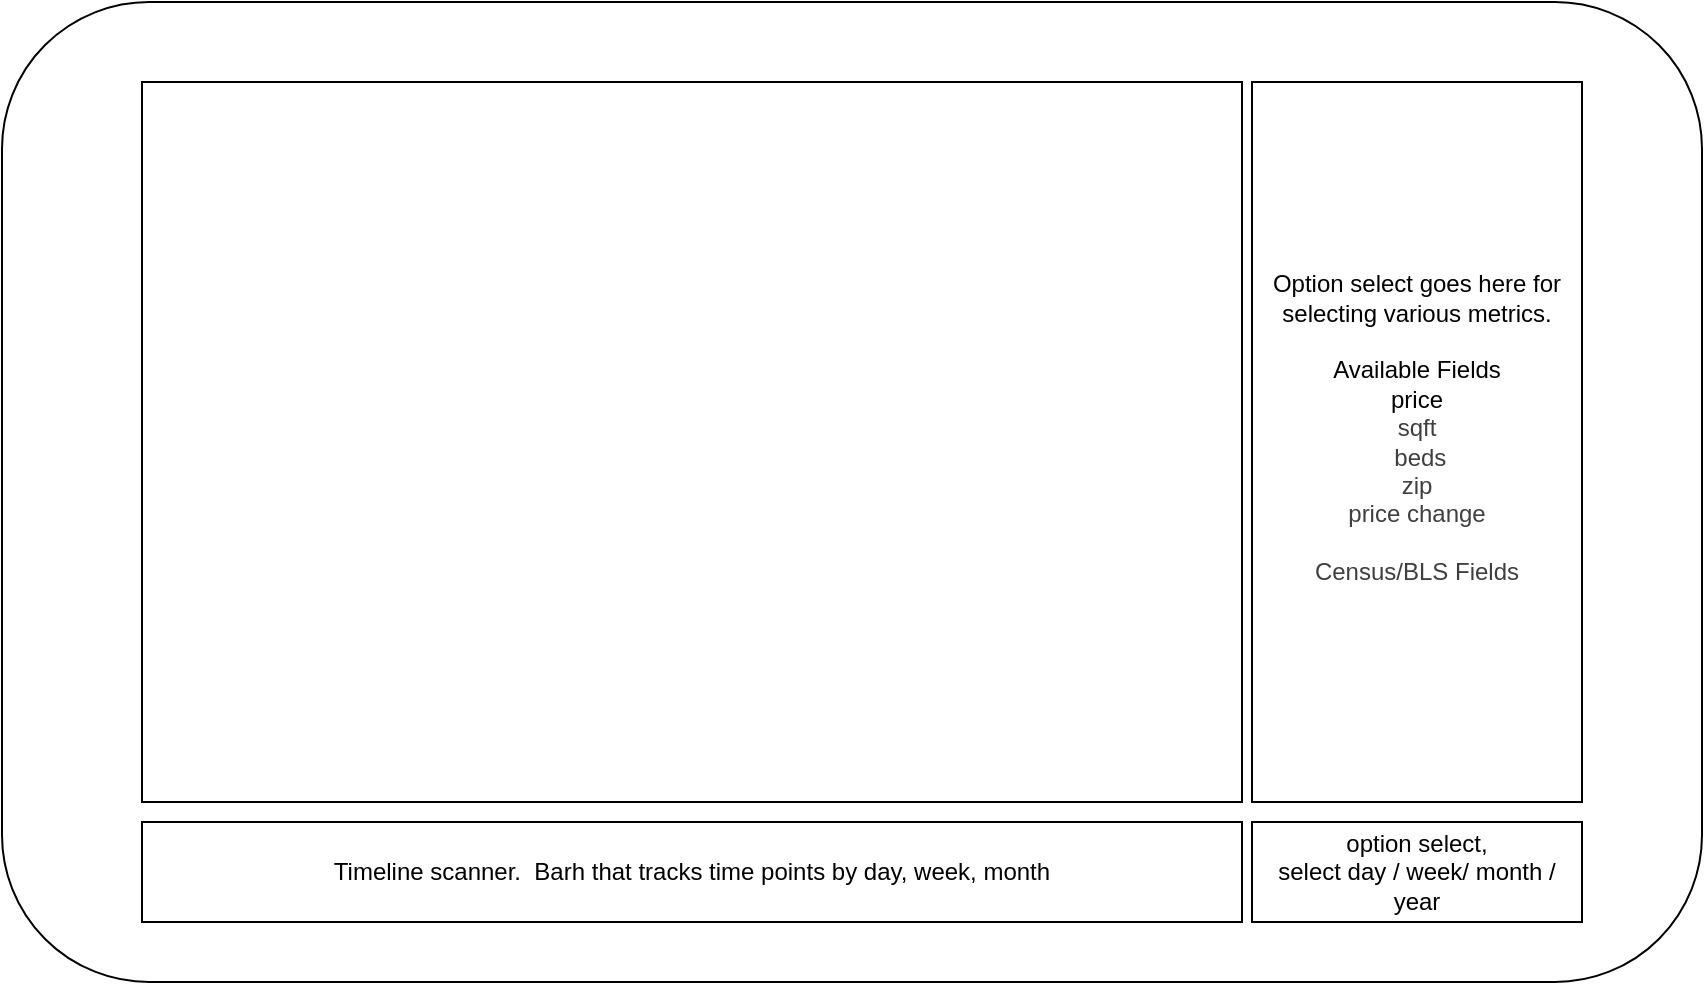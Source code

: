 <mxfile>
    <diagram id="mMrk4EEgQ4HNwiq-Zprm" name="Page-1">
        <mxGraphModel dx="1381" dy="1879" grid="1" gridSize="10" guides="1" tooltips="1" connect="1" arrows="1" fold="1" page="1" pageScale="1" pageWidth="850" pageHeight="1100" math="0" shadow="0">
            <root>
                <mxCell id="0"/>
                <mxCell id="1" parent="0"/>
                <mxCell id="2" value="" style="rounded=1;whiteSpace=wrap;html=1;" parent="1" vertex="1">
                    <mxGeometry x="100" y="-350" width="850" height="490" as="geometry"/>
                </mxCell>
                <mxCell id="3" value="Timeline scanner.&amp;nbsp; Barh that tracks time points by day, week, month" style="rounded=0;whiteSpace=wrap;html=1;" parent="1" vertex="1">
                    <mxGeometry x="170" y="60" width="550" height="50" as="geometry"/>
                </mxCell>
                <mxCell id="7" value="" style="rounded=0;whiteSpace=wrap;html=1;" parent="1" vertex="1">
                    <mxGeometry x="170" y="-310" width="550" height="360" as="geometry"/>
                </mxCell>
                <mxCell id="9" value="Option select goes here for selecting various metrics.&lt;div&gt;&lt;br&gt;&lt;/div&gt;&lt;div&gt;Available Fields&lt;/div&gt;&lt;div&gt;&lt;span style=&quot;background-color: transparent;&quot;&gt;price&lt;/span&gt;&lt;/div&gt;&lt;div&gt;&lt;span style=&quot;background-color: transparent; color: rgb(63, 63, 63);&quot;&gt;sqft&lt;/span&gt;&lt;/div&gt;&lt;div&gt;&lt;span style=&quot;background-color: transparent; color: rgb(63, 63, 63);&quot;&gt;&amp;nbsp;beds&lt;/span&gt;&lt;/div&gt;&lt;div&gt;&lt;span style=&quot;background-color: transparent; color: rgb(63, 63, 63);&quot;&gt;zip&lt;/span&gt;&lt;/div&gt;&lt;div&gt;&lt;span style=&quot;background-color: transparent; color: rgb(63, 63, 63);&quot;&gt;price change&lt;/span&gt;&lt;/div&gt;&lt;div&gt;&lt;span style=&quot;background-color: transparent; color: rgb(63, 63, 63);&quot;&gt;&lt;br&gt;&lt;/span&gt;&lt;/div&gt;&lt;div&gt;&lt;span style=&quot;background-color: transparent; color: rgb(63, 63, 63);&quot;&gt;Census/BLS Fields&lt;/span&gt;&lt;/div&gt;&lt;div&gt;&lt;span style=&quot;background-color: transparent; color: rgb(63, 63, 63);&quot;&gt;&lt;br&gt;&lt;/span&gt;&lt;/div&gt;" style="rounded=0;whiteSpace=wrap;html=1;" parent="1" vertex="1">
                    <mxGeometry x="725" y="-310" width="165" height="360" as="geometry"/>
                </mxCell>
                <mxCell id="10" value="option select, &lt;br&gt;select day / week/ month / year" style="rounded=0;whiteSpace=wrap;html=1;" parent="1" vertex="1">
                    <mxGeometry x="725" y="60" width="165" height="50" as="geometry"/>
                </mxCell>
            </root>
        </mxGraphModel>
    </diagram>
</mxfile>